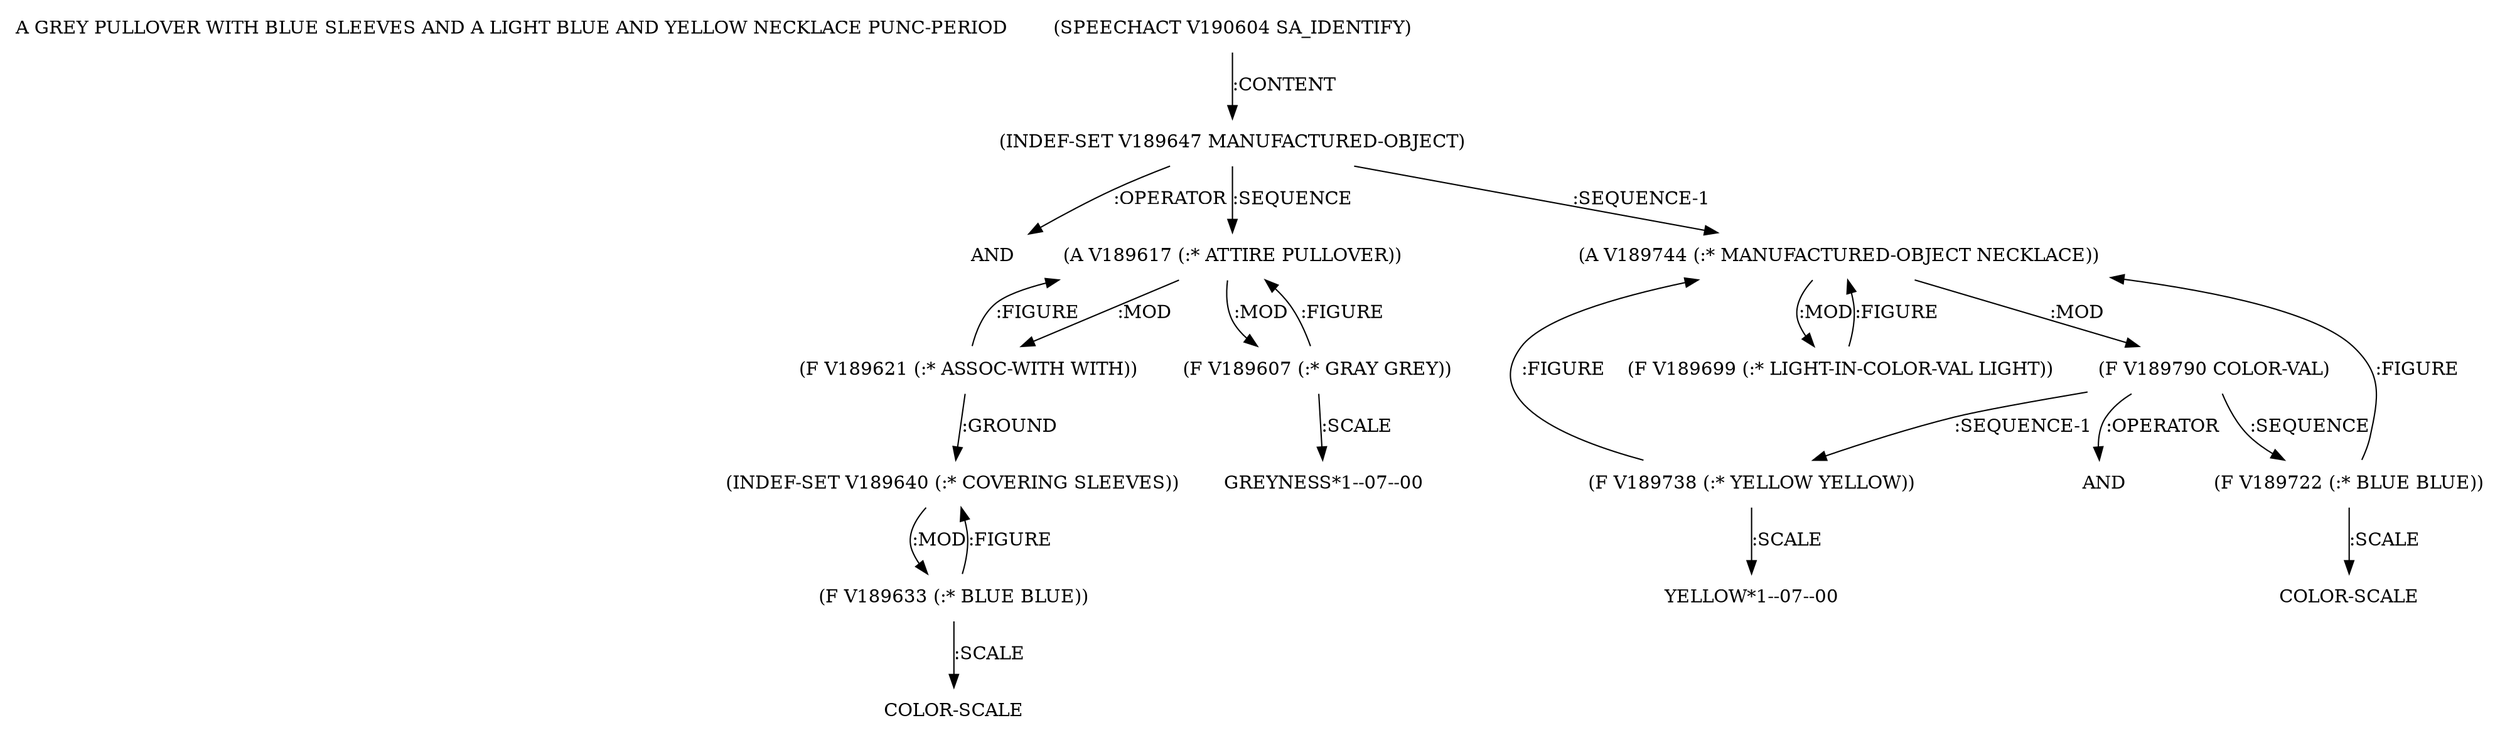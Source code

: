 digraph Terms {
  node [shape=none]
  "A GREY PULLOVER WITH BLUE SLEEVES AND A LIGHT BLUE AND YELLOW NECKLACE PUNC-PERIOD"
  "V190604" [label="(SPEECHACT V190604 SA_IDENTIFY)"]
  "V190604" -> "V189647" [label=":CONTENT"]
  "V189647" [label="(INDEF-SET V189647 MANUFACTURED-OBJECT)"]
  "V189647" -> "NT191495" [label=":OPERATOR"]
  "NT191495" [label="AND"]
  "V189647" -> "V189617" [label=":SEQUENCE"]
  "V189647" -> "V189744" [label=":SEQUENCE-1"]
  "V189617" [label="(A V189617 (:* ATTIRE PULLOVER))"]
  "V189617" -> "V189621" [label=":MOD"]
  "V189617" -> "V189607" [label=":MOD"]
  "V189607" [label="(F V189607 (:* GRAY GREY))"]
  "V189607" -> "V189617" [label=":FIGURE"]
  "V189607" -> "NT191496" [label=":SCALE"]
  "NT191496" [label="GREYNESS*1--07--00"]
  "V189621" [label="(F V189621 (:* ASSOC-WITH WITH))"]
  "V189621" -> "V189640" [label=":GROUND"]
  "V189621" -> "V189617" [label=":FIGURE"]
  "V189640" [label="(INDEF-SET V189640 (:* COVERING SLEEVES))"]
  "V189640" -> "V189633" [label=":MOD"]
  "V189633" [label="(F V189633 (:* BLUE BLUE))"]
  "V189633" -> "V189640" [label=":FIGURE"]
  "V189633" -> "NT191497" [label=":SCALE"]
  "NT191497" [label="COLOR-SCALE"]
  "V189744" [label="(A V189744 (:* MANUFACTURED-OBJECT NECKLACE))"]
  "V189744" -> "V189699" [label=":MOD"]
  "V189744" -> "V189790" [label=":MOD"]
  "V189699" [label="(F V189699 (:* LIGHT-IN-COLOR-VAL LIGHT))"]
  "V189699" -> "V189744" [label=":FIGURE"]
  "V189790" [label="(F V189790 COLOR-VAL)"]
  "V189790" -> "V189722" [label=":SEQUENCE"]
  "V189790" -> "V189738" [label=":SEQUENCE-1"]
  "V189790" -> "NT191498" [label=":OPERATOR"]
  "NT191498" [label="AND"]
  "V189722" [label="(F V189722 (:* BLUE BLUE))"]
  "V189722" -> "V189744" [label=":FIGURE"]
  "V189722" -> "NT191499" [label=":SCALE"]
  "NT191499" [label="COLOR-SCALE"]
  "V189738" [label="(F V189738 (:* YELLOW YELLOW))"]
  "V189738" -> "V189744" [label=":FIGURE"]
  "V189738" -> "NT191500" [label=":SCALE"]
  "NT191500" [label="YELLOW*1--07--00"]
}

